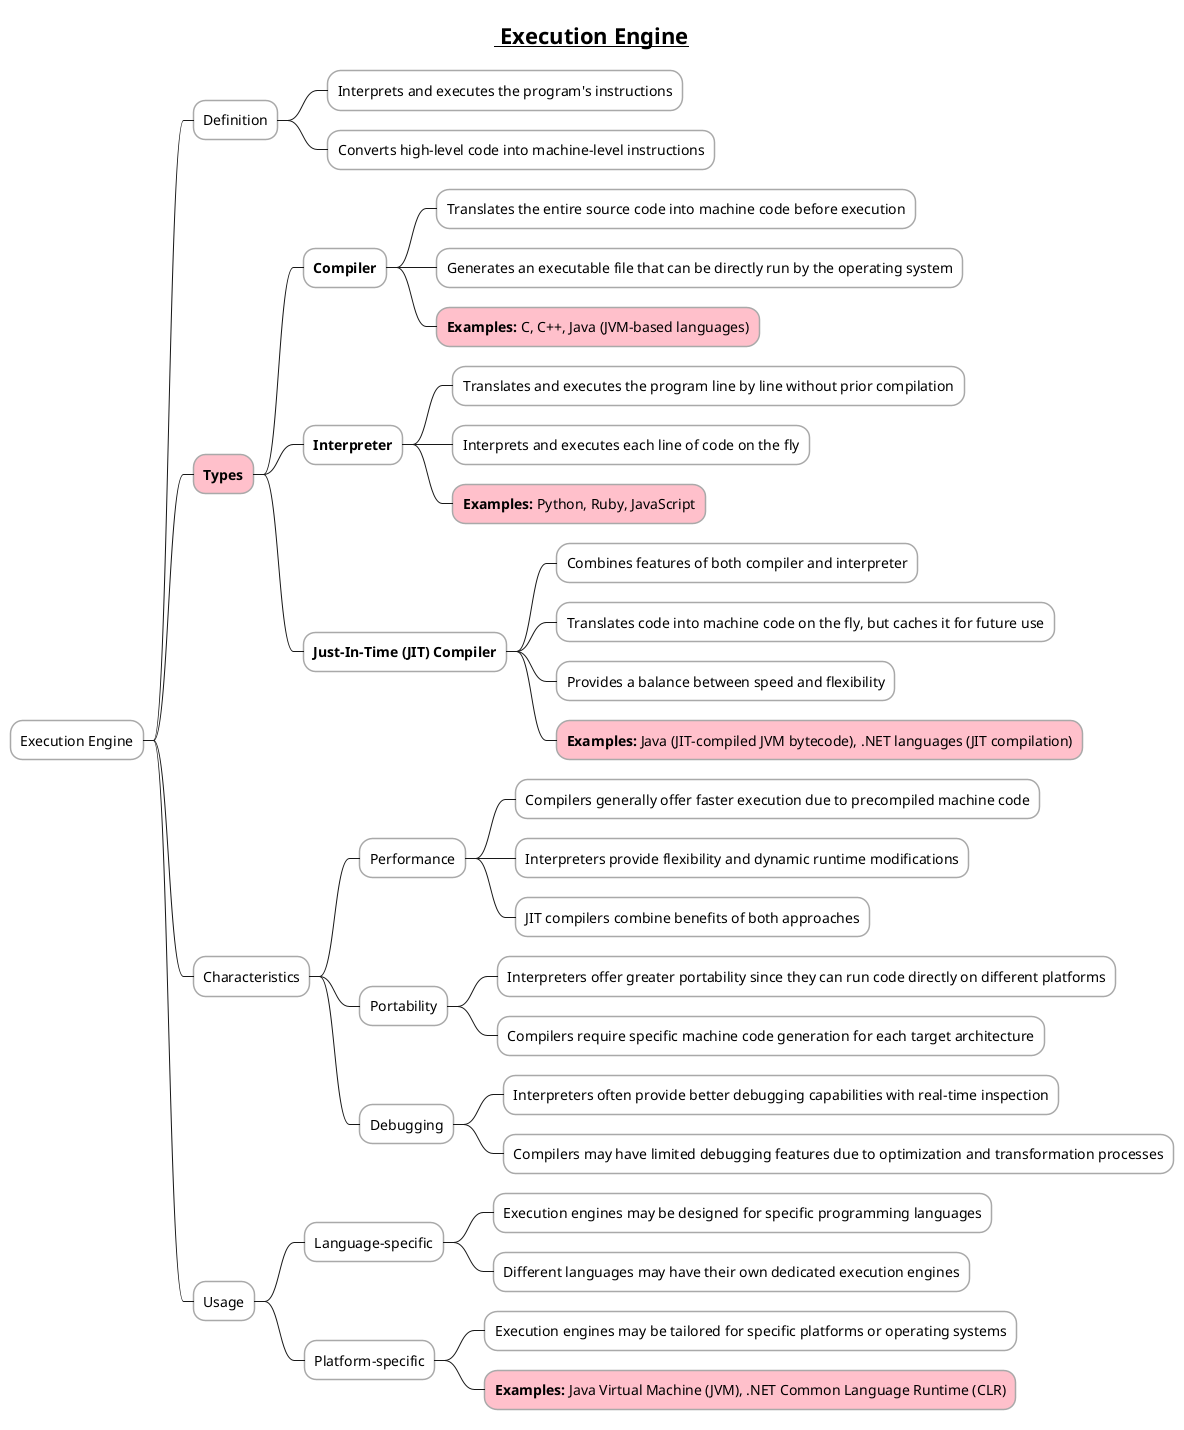 @startmindmap

skinparam node {
    BorderColor DarkGray
    BackgroundColor White
}

skinparam connector {
    LineColor DarkGray
}

title =__ Execution Engine__
* Execution Engine

** Definition
*** Interprets and executes the program's instructions
*** Converts high-level code into machine-level instructions

**[#pink] **Types**
*** **Compiler**
**** Translates the entire source code into machine code before execution
**** Generates an executable file that can be directly run by the operating system
****[#pink] **Examples:** C, C++, Java (JVM-based languages)

*** **Interpreter**
**** Translates and executes the program line by line without prior compilation
**** Interprets and executes each line of code on the fly
****[#pink] **Examples:** Python, Ruby, JavaScript

*** **Just-In-Time (JIT) Compiler**
**** Combines features of both compiler and interpreter
**** Translates code into machine code on the fly, but caches it for future use
**** Provides a balance between speed and flexibility
****[#pink] **Examples:** Java (JIT-compiled JVM bytecode), .NET languages (JIT compilation)

** Characteristics
*** Performance
**** Compilers generally offer faster execution due to precompiled machine code
**** Interpreters provide flexibility and dynamic runtime modifications
**** JIT compilers combine benefits of both approaches

*** Portability
**** Interpreters offer greater portability since they can run code directly on different platforms
**** Compilers require specific machine code generation for each target architecture

*** Debugging
**** Interpreters often provide better debugging capabilities with real-time inspection
**** Compilers may have limited debugging features due to optimization and transformation processes

** Usage
*** Language-specific
**** Execution engines may be designed for specific programming languages
**** Different languages may have their own dedicated execution engines

*** Platform-specific
**** Execution engines may be tailored for specific platforms or operating systems
****[#pink] **Examples:** Java Virtual Machine (JVM), .NET Common Language Runtime (CLR)

@endmindmap
